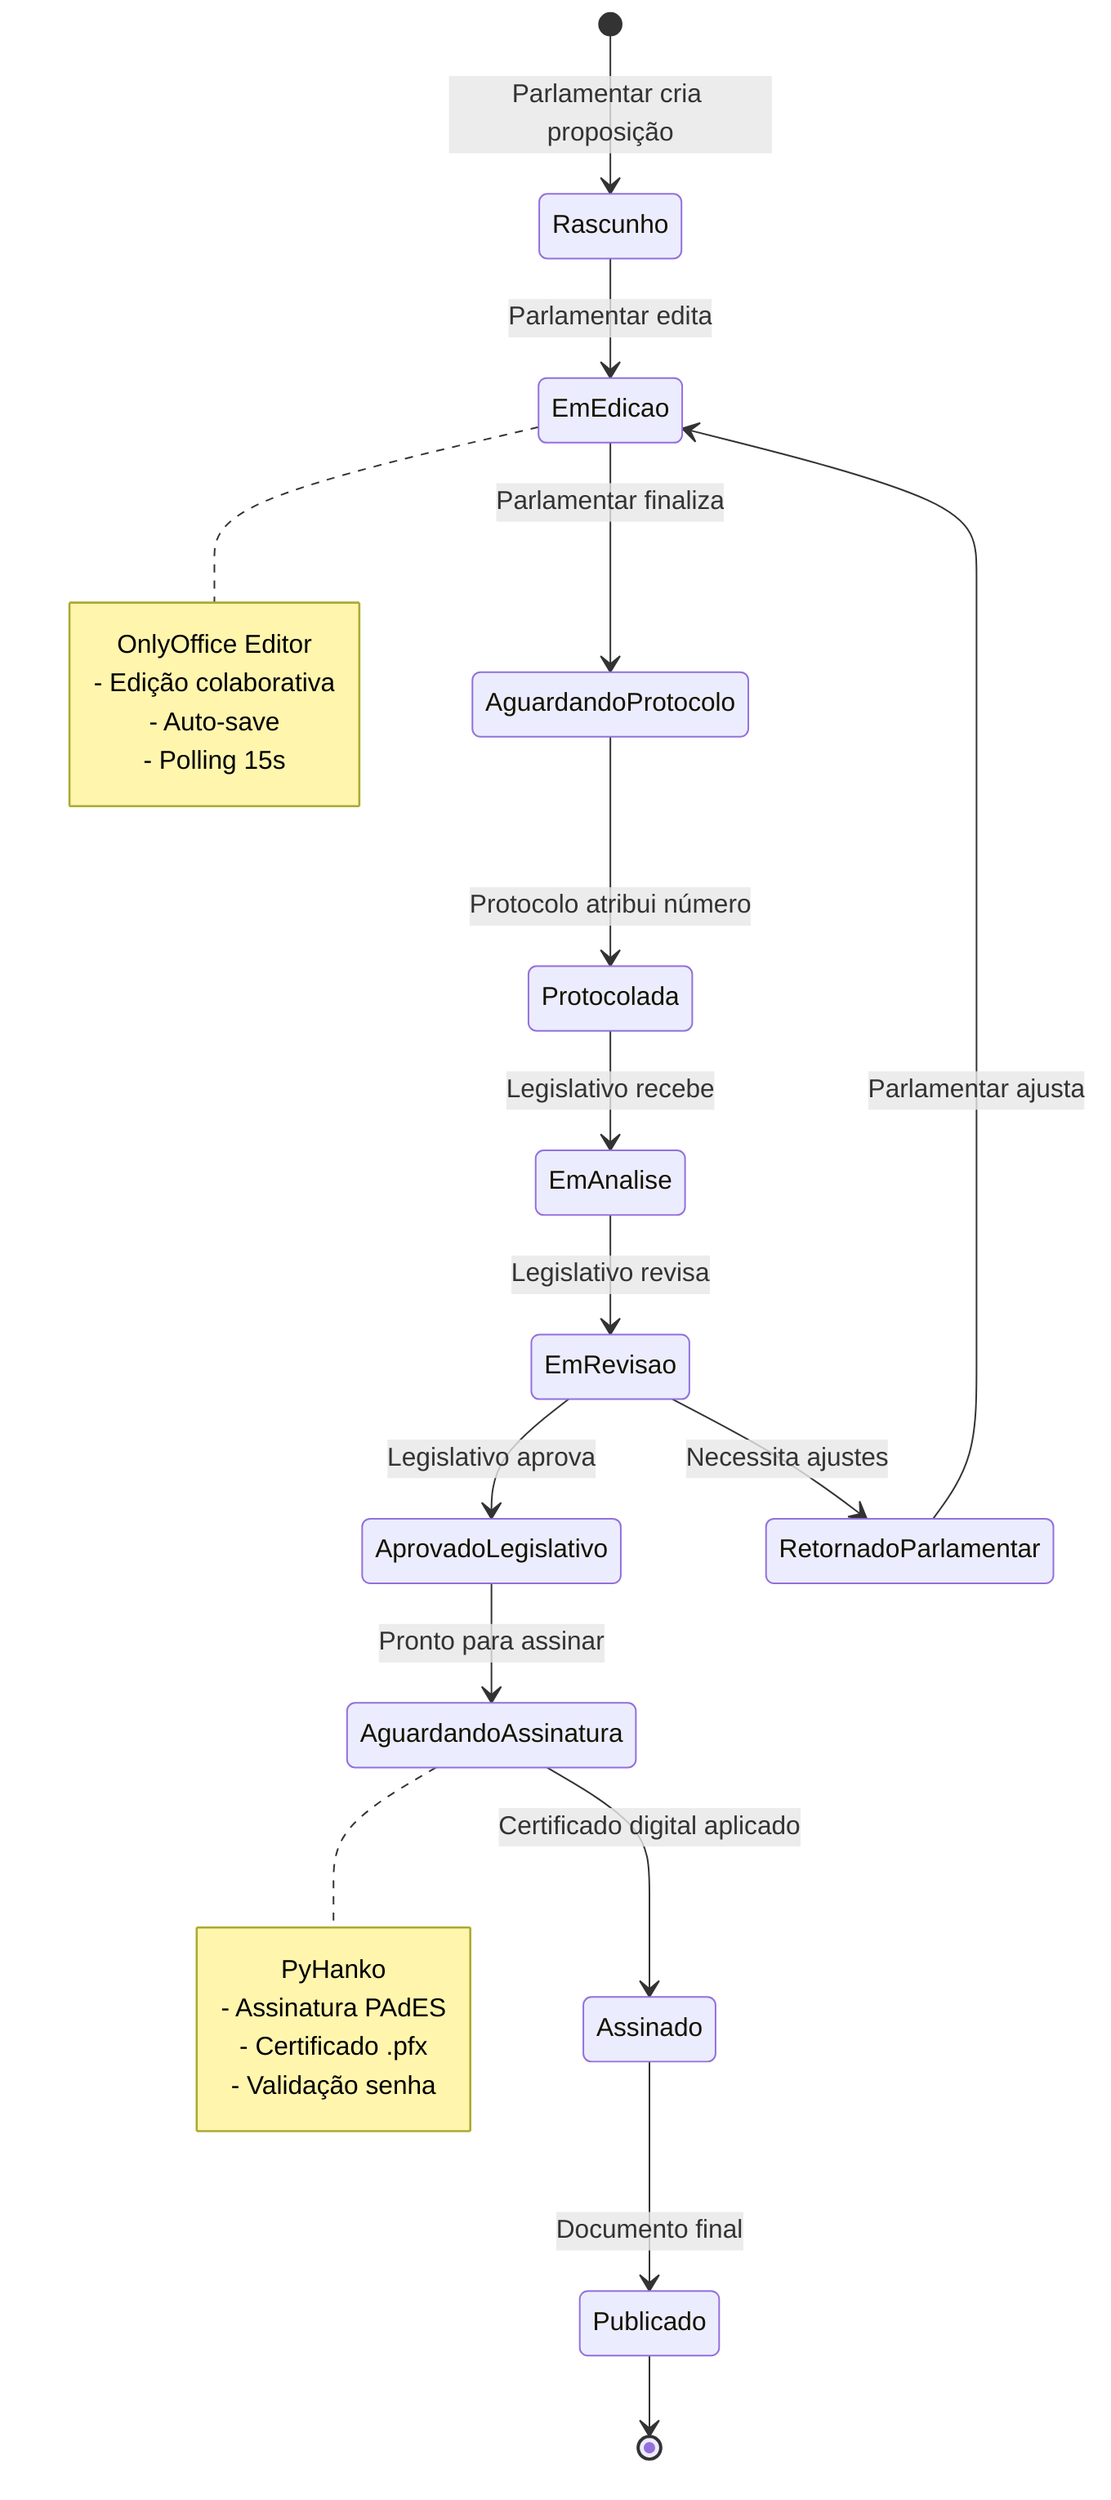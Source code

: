 stateDiagram-v2
    [*] --> Rascunho: Parlamentar cria proposição

    Rascunho --> EmEdicao: Parlamentar edita
    EmEdicao --> AguardandoProtocolo: Parlamentar finaliza

    AguardandoProtocolo --> Protocolada: Protocolo atribui número

    Protocolada --> EmAnalise: Legislativo recebe
    EmAnalise --> EmRevisao: Legislativo revisa
    EmRevisao --> AprovadoLegislativo: Legislativo aprova
    EmRevisao --> RetornadoParlamentar: Necessita ajustes

    RetornadoParlamentar --> EmEdicao: Parlamentar ajusta

    AprovadoLegislativo --> AguardandoAssinatura: Pronto para assinar
    AguardandoAssinatura --> Assinado: Certificado digital aplicado

    Assinado --> Publicado: Documento final
    Publicado --> [*]

    note right of EmEdicao
        OnlyOffice Editor
        - Edição colaborativa
        - Auto-save
        - Polling 15s
    end note

    note right of AguardandoAssinatura
        PyHanko
        - Assinatura PAdES
        - Certificado .pfx
        - Validação senha
    end note